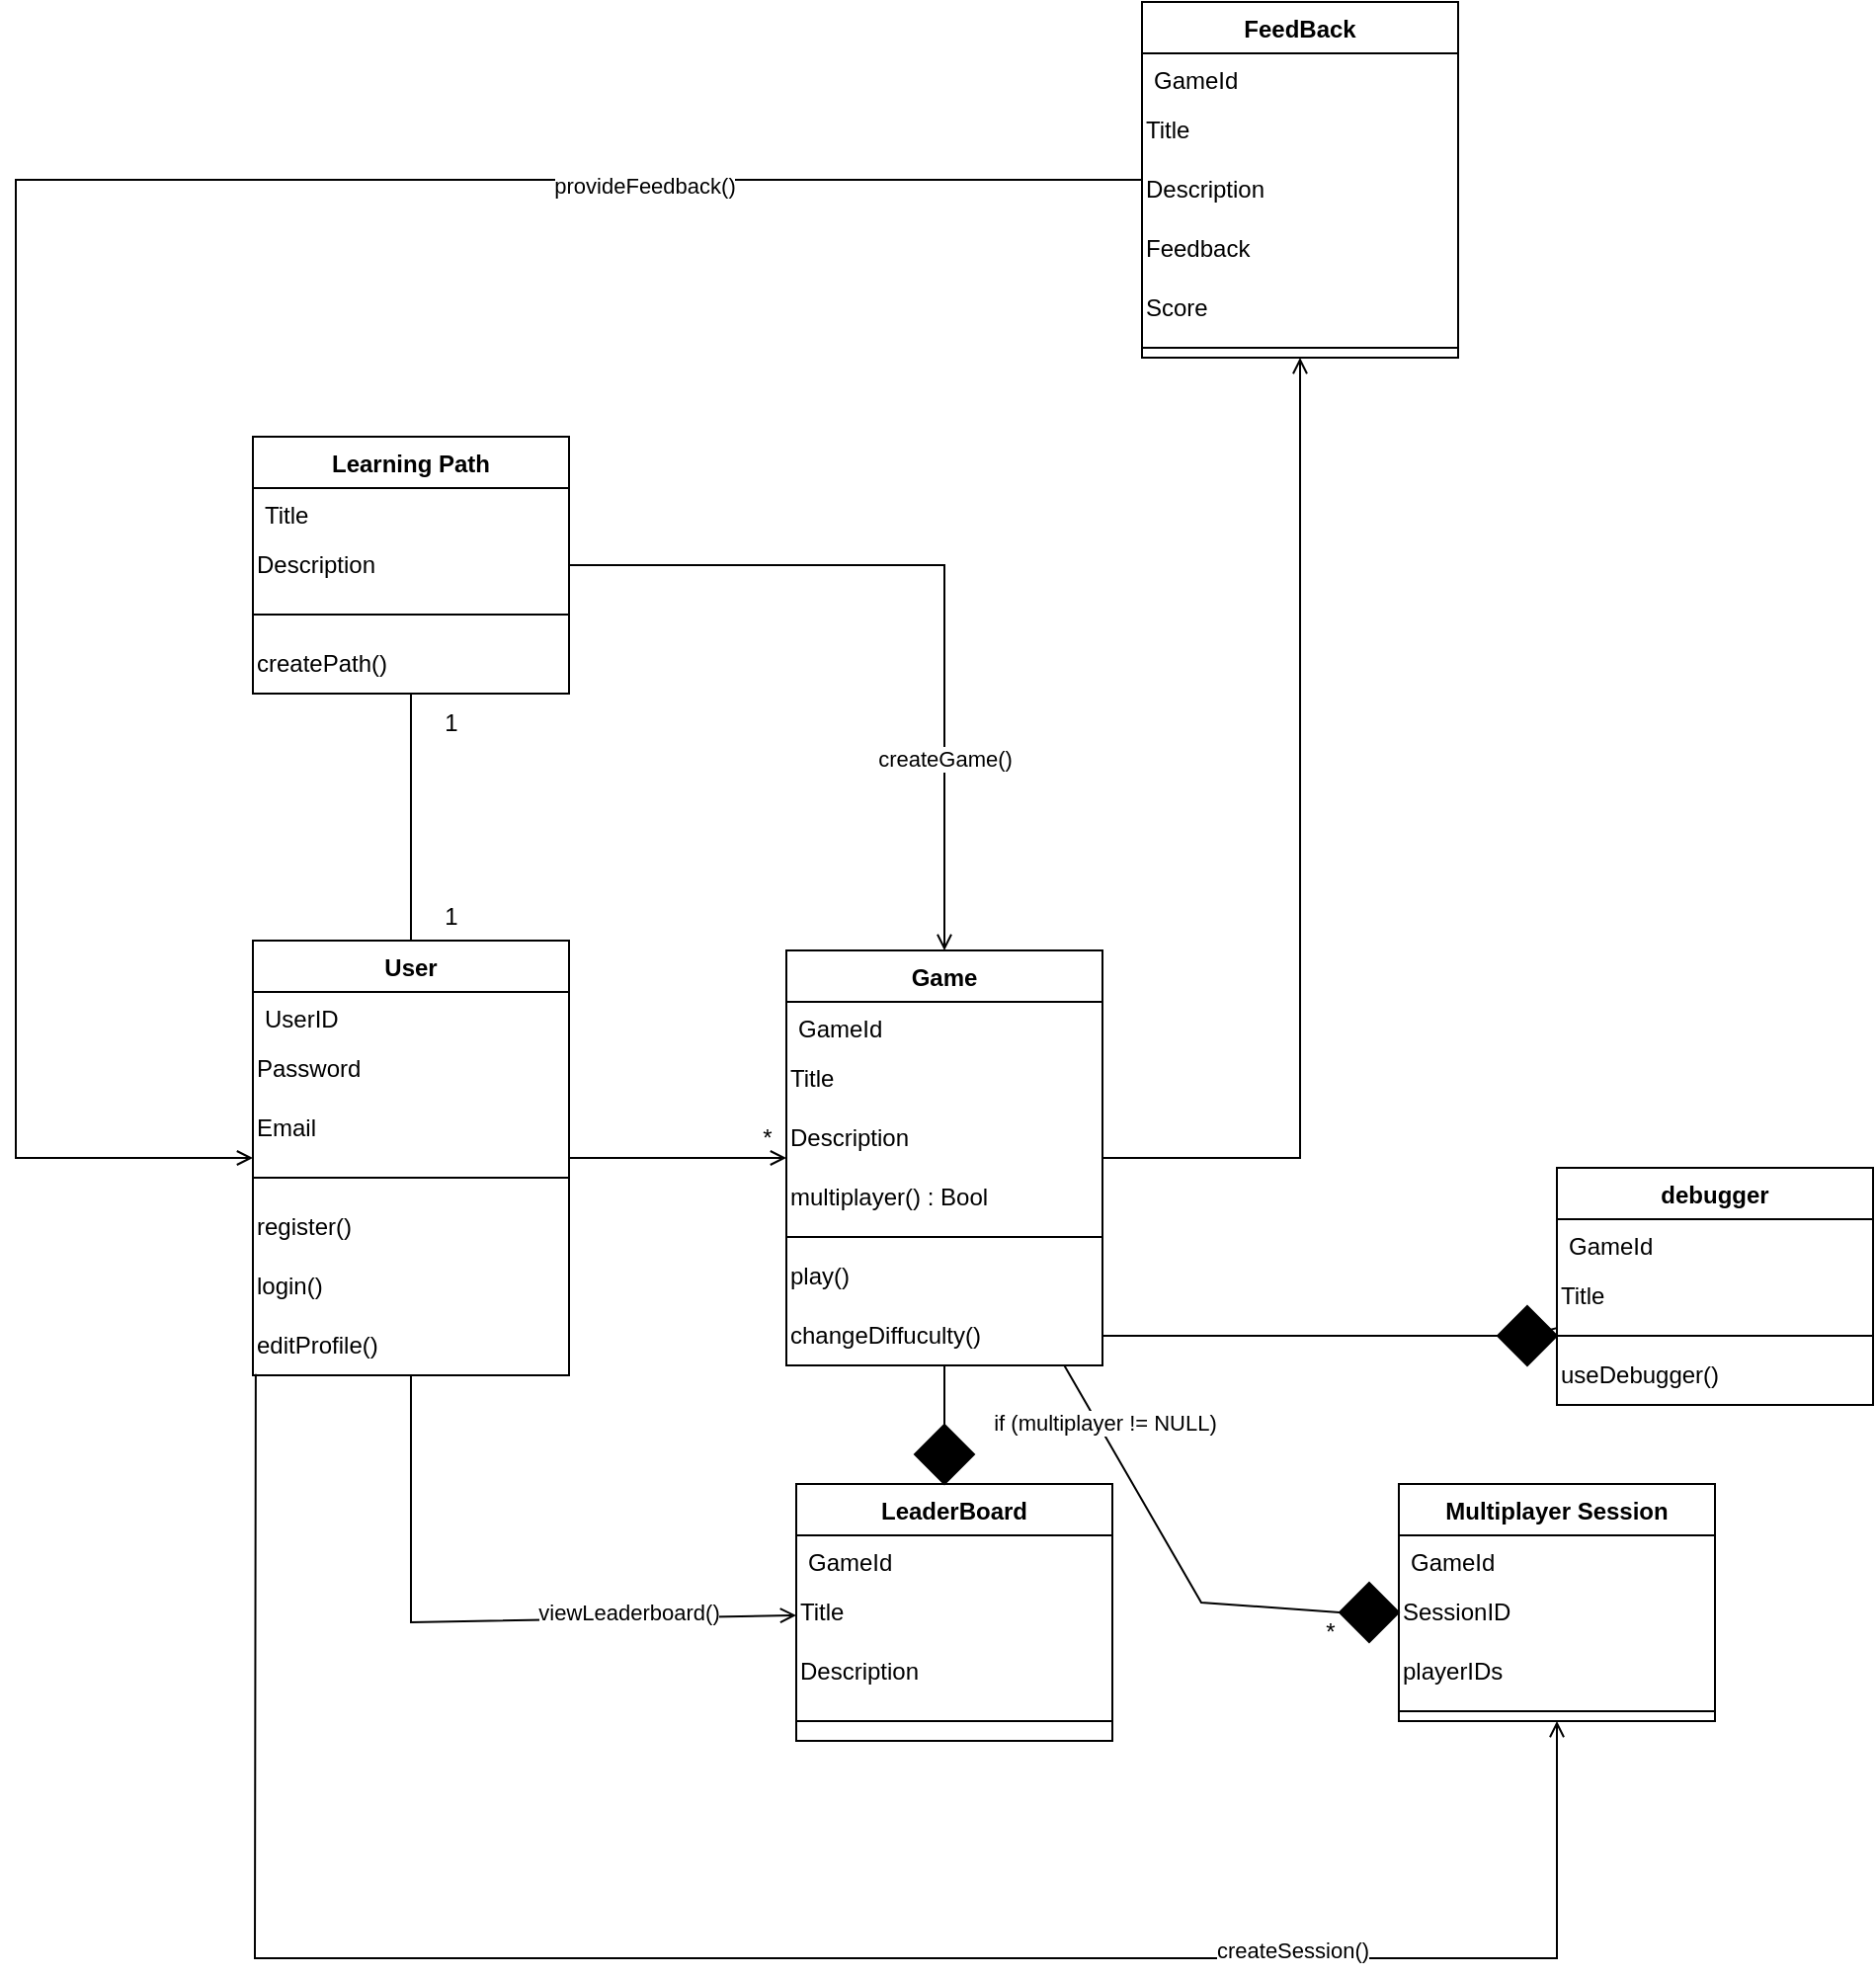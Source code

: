 <mxfile version="22.0.4" type="github">
  <diagram name="Page-1" id="pY-ZFwiOUdIzHV5ewGn6">
    <mxGraphModel dx="1035" dy="1915" grid="1" gridSize="10" guides="1" tooltips="1" connect="1" arrows="1" fold="1" page="1" pageScale="1" pageWidth="850" pageHeight="1100" math="0" shadow="0">
      <root>
        <mxCell id="0" />
        <mxCell id="1" parent="0" />
        <mxCell id="7C8xcJrHrY4QOSxnhiZb-1" value="User" style="swimlane;fontStyle=1;align=center;verticalAlign=top;childLayout=stackLayout;horizontal=1;startSize=26;horizontalStack=0;resizeParent=1;resizeParentMax=0;resizeLast=0;collapsible=1;marginBottom=0;whiteSpace=wrap;html=1;" vertex="1" parent="1">
          <mxGeometry x="180" y="175" width="160" height="220" as="geometry" />
        </mxCell>
        <mxCell id="7C8xcJrHrY4QOSxnhiZb-2" value="UserID" style="text;strokeColor=none;fillColor=none;align=left;verticalAlign=top;spacingLeft=4;spacingRight=4;overflow=hidden;rotatable=0;points=[[0,0.5],[1,0.5]];portConstraint=eastwest;whiteSpace=wrap;html=1;" vertex="1" parent="7C8xcJrHrY4QOSxnhiZb-1">
          <mxGeometry y="26" width="160" height="24" as="geometry" />
        </mxCell>
        <mxCell id="7C8xcJrHrY4QOSxnhiZb-5" value="Password" style="text;html=1;align=left;verticalAlign=middle;resizable=0;points=[];autosize=1;strokeColor=none;fillColor=none;" vertex="1" parent="7C8xcJrHrY4QOSxnhiZb-1">
          <mxGeometry y="50" width="160" height="30" as="geometry" />
        </mxCell>
        <mxCell id="7C8xcJrHrY4QOSxnhiZb-6" value="Email" style="text;html=1;align=left;verticalAlign=middle;resizable=0;points=[];autosize=1;strokeColor=none;fillColor=none;" vertex="1" parent="7C8xcJrHrY4QOSxnhiZb-1">
          <mxGeometry y="80" width="160" height="30" as="geometry" />
        </mxCell>
        <mxCell id="7C8xcJrHrY4QOSxnhiZb-3" value="" style="line;strokeWidth=1;fillColor=none;align=left;verticalAlign=middle;spacingTop=-1;spacingLeft=3;spacingRight=3;rotatable=0;labelPosition=right;points=[];portConstraint=eastwest;strokeColor=inherit;" vertex="1" parent="7C8xcJrHrY4QOSxnhiZb-1">
          <mxGeometry y="110" width="160" height="20" as="geometry" />
        </mxCell>
        <mxCell id="7C8xcJrHrY4QOSxnhiZb-8" value="register()" style="text;html=1;align=left;verticalAlign=middle;resizable=0;points=[];autosize=1;strokeColor=none;fillColor=none;" vertex="1" parent="7C8xcJrHrY4QOSxnhiZb-1">
          <mxGeometry y="130" width="160" height="30" as="geometry" />
        </mxCell>
        <mxCell id="7C8xcJrHrY4QOSxnhiZb-10" value="login()" style="text;html=1;align=left;verticalAlign=middle;resizable=0;points=[];autosize=1;strokeColor=none;fillColor=none;" vertex="1" parent="7C8xcJrHrY4QOSxnhiZb-1">
          <mxGeometry y="160" width="160" height="30" as="geometry" />
        </mxCell>
        <mxCell id="7C8xcJrHrY4QOSxnhiZb-11" value="editProfile()" style="text;html=1;align=left;verticalAlign=middle;resizable=0;points=[];autosize=1;strokeColor=none;fillColor=none;" vertex="1" parent="7C8xcJrHrY4QOSxnhiZb-1">
          <mxGeometry y="190" width="160" height="30" as="geometry" />
        </mxCell>
        <mxCell id="7C8xcJrHrY4QOSxnhiZb-12" value="Game" style="swimlane;fontStyle=1;align=center;verticalAlign=top;childLayout=stackLayout;horizontal=1;startSize=26;horizontalStack=0;resizeParent=1;resizeParentMax=0;resizeLast=0;collapsible=1;marginBottom=0;whiteSpace=wrap;html=1;" vertex="1" parent="1">
          <mxGeometry x="450" y="180" width="160" height="210" as="geometry" />
        </mxCell>
        <mxCell id="7C8xcJrHrY4QOSxnhiZb-13" value="GameId" style="text;strokeColor=none;fillColor=none;align=left;verticalAlign=top;spacingLeft=4;spacingRight=4;overflow=hidden;rotatable=0;points=[[0,0.5],[1,0.5]];portConstraint=eastwest;whiteSpace=wrap;html=1;" vertex="1" parent="7C8xcJrHrY4QOSxnhiZb-12">
          <mxGeometry y="26" width="160" height="24" as="geometry" />
        </mxCell>
        <mxCell id="7C8xcJrHrY4QOSxnhiZb-14" value="Title" style="text;html=1;align=left;verticalAlign=middle;resizable=0;points=[];autosize=1;strokeColor=none;fillColor=none;" vertex="1" parent="7C8xcJrHrY4QOSxnhiZb-12">
          <mxGeometry y="50" width="160" height="30" as="geometry" />
        </mxCell>
        <mxCell id="7C8xcJrHrY4QOSxnhiZb-15" value="Description" style="text;html=1;align=left;verticalAlign=middle;resizable=0;points=[];autosize=1;strokeColor=none;fillColor=none;" vertex="1" parent="7C8xcJrHrY4QOSxnhiZb-12">
          <mxGeometry y="80" width="160" height="30" as="geometry" />
        </mxCell>
        <mxCell id="7C8xcJrHrY4QOSxnhiZb-63" value="multiplayer() : Bool" style="text;html=1;align=left;verticalAlign=middle;resizable=0;points=[];autosize=1;strokeColor=none;fillColor=none;" vertex="1" parent="7C8xcJrHrY4QOSxnhiZb-12">
          <mxGeometry y="110" width="160" height="30" as="geometry" />
        </mxCell>
        <mxCell id="7C8xcJrHrY4QOSxnhiZb-16" value="" style="line;strokeWidth=1;fillColor=none;align=left;verticalAlign=middle;spacingTop=-1;spacingLeft=3;spacingRight=3;rotatable=0;labelPosition=right;points=[];portConstraint=eastwest;strokeColor=inherit;" vertex="1" parent="7C8xcJrHrY4QOSxnhiZb-12">
          <mxGeometry y="140" width="160" height="10" as="geometry" />
        </mxCell>
        <mxCell id="7C8xcJrHrY4QOSxnhiZb-18" value="play()" style="text;html=1;align=left;verticalAlign=middle;resizable=0;points=[];autosize=1;strokeColor=none;fillColor=none;" vertex="1" parent="7C8xcJrHrY4QOSxnhiZb-12">
          <mxGeometry y="150" width="160" height="30" as="geometry" />
        </mxCell>
        <mxCell id="7C8xcJrHrY4QOSxnhiZb-21" value="changeDiffuculty()" style="text;html=1;align=left;verticalAlign=middle;resizable=0;points=[];autosize=1;strokeColor=none;fillColor=none;" vertex="1" parent="7C8xcJrHrY4QOSxnhiZb-12">
          <mxGeometry y="180" width="160" height="30" as="geometry" />
        </mxCell>
        <mxCell id="7C8xcJrHrY4QOSxnhiZb-22" value="" style="endArrow=open;html=1;rounded=0;endFill=0;" edge="1" parent="1" source="7C8xcJrHrY4QOSxnhiZb-1" target="7C8xcJrHrY4QOSxnhiZb-12">
          <mxGeometry width="50" height="50" relative="1" as="geometry">
            <mxPoint x="420" y="380" as="sourcePoint" />
            <mxPoint x="470" y="330" as="targetPoint" />
          </mxGeometry>
        </mxCell>
        <mxCell id="7C8xcJrHrY4QOSxnhiZb-23" value="*" style="text;html=1;align=center;verticalAlign=middle;resizable=0;points=[];autosize=1;strokeColor=none;fillColor=none;" vertex="1" parent="1">
          <mxGeometry x="425" y="260" width="30" height="30" as="geometry" />
        </mxCell>
        <mxCell id="7C8xcJrHrY4QOSxnhiZb-24" value="LeaderBoard" style="swimlane;fontStyle=1;align=center;verticalAlign=top;childLayout=stackLayout;horizontal=1;startSize=26;horizontalStack=0;resizeParent=1;resizeParentMax=0;resizeLast=0;collapsible=1;marginBottom=0;whiteSpace=wrap;html=1;" vertex="1" parent="1">
          <mxGeometry x="455" y="450" width="160" height="130" as="geometry" />
        </mxCell>
        <mxCell id="7C8xcJrHrY4QOSxnhiZb-25" value="GameId" style="text;strokeColor=none;fillColor=none;align=left;verticalAlign=top;spacingLeft=4;spacingRight=4;overflow=hidden;rotatable=0;points=[[0,0.5],[1,0.5]];portConstraint=eastwest;whiteSpace=wrap;html=1;" vertex="1" parent="7C8xcJrHrY4QOSxnhiZb-24">
          <mxGeometry y="26" width="160" height="24" as="geometry" />
        </mxCell>
        <mxCell id="7C8xcJrHrY4QOSxnhiZb-26" value="Title" style="text;html=1;align=left;verticalAlign=middle;resizable=0;points=[];autosize=1;strokeColor=none;fillColor=none;" vertex="1" parent="7C8xcJrHrY4QOSxnhiZb-24">
          <mxGeometry y="50" width="160" height="30" as="geometry" />
        </mxCell>
        <mxCell id="7C8xcJrHrY4QOSxnhiZb-27" value="Description" style="text;html=1;align=left;verticalAlign=middle;resizable=0;points=[];autosize=1;strokeColor=none;fillColor=none;" vertex="1" parent="7C8xcJrHrY4QOSxnhiZb-24">
          <mxGeometry y="80" width="160" height="30" as="geometry" />
        </mxCell>
        <mxCell id="7C8xcJrHrY4QOSxnhiZb-28" value="" style="line;strokeWidth=1;fillColor=none;align=left;verticalAlign=middle;spacingTop=-1;spacingLeft=3;spacingRight=3;rotatable=0;labelPosition=right;points=[];portConstraint=eastwest;strokeColor=inherit;" vertex="1" parent="7C8xcJrHrY4QOSxnhiZb-24">
          <mxGeometry y="110" width="160" height="20" as="geometry" />
        </mxCell>
        <mxCell id="7C8xcJrHrY4QOSxnhiZb-33" value="" style="endArrow=none;html=1;rounded=0;endFill=0;" edge="1" parent="1" source="7C8xcJrHrY4QOSxnhiZb-34" target="7C8xcJrHrY4QOSxnhiZb-24">
          <mxGeometry width="50" height="50" relative="1" as="geometry">
            <mxPoint x="380" y="510" as="sourcePoint" />
            <mxPoint x="430" y="460" as="targetPoint" />
          </mxGeometry>
        </mxCell>
        <mxCell id="7C8xcJrHrY4QOSxnhiZb-36" value="" style="endArrow=none;html=1;rounded=0;endFill=0;" edge="1" parent="1" source="7C8xcJrHrY4QOSxnhiZb-12" target="7C8xcJrHrY4QOSxnhiZb-34">
          <mxGeometry width="50" height="50" relative="1" as="geometry">
            <mxPoint x="532" y="410" as="sourcePoint" />
            <mxPoint x="533" y="460" as="targetPoint" />
          </mxGeometry>
        </mxCell>
        <mxCell id="7C8xcJrHrY4QOSxnhiZb-34" value="" style="rhombus;whiteSpace=wrap;html=1;fillColor=#000000;" vertex="1" parent="1">
          <mxGeometry x="515" y="420" width="30" height="30" as="geometry" />
        </mxCell>
        <mxCell id="7C8xcJrHrY4QOSxnhiZb-37" value="" style="endArrow=open;html=1;rounded=0;endFill=0;" edge="1" parent="1" source="7C8xcJrHrY4QOSxnhiZb-1" target="7C8xcJrHrY4QOSxnhiZb-24">
          <mxGeometry width="50" height="50" relative="1" as="geometry">
            <mxPoint x="380" y="510" as="sourcePoint" />
            <mxPoint x="430" y="460" as="targetPoint" />
            <Array as="points">
              <mxPoint x="260" y="520" />
            </Array>
          </mxGeometry>
        </mxCell>
        <mxCell id="7C8xcJrHrY4QOSxnhiZb-38" value="viewLeaderboard()" style="edgeLabel;html=1;align=center;verticalAlign=middle;resizable=0;points=[];" vertex="1" connectable="0" parent="7C8xcJrHrY4QOSxnhiZb-37">
          <mxGeometry x="0.467" y="3" relative="1" as="geometry">
            <mxPoint as="offset" />
          </mxGeometry>
        </mxCell>
        <mxCell id="7C8xcJrHrY4QOSxnhiZb-39" value="Learning Path" style="swimlane;fontStyle=1;align=center;verticalAlign=top;childLayout=stackLayout;horizontal=1;startSize=26;horizontalStack=0;resizeParent=1;resizeParentMax=0;resizeLast=0;collapsible=1;marginBottom=0;whiteSpace=wrap;html=1;" vertex="1" parent="1">
          <mxGeometry x="180" y="-80" width="160" height="130" as="geometry" />
        </mxCell>
        <mxCell id="7C8xcJrHrY4QOSxnhiZb-40" value="Title" style="text;strokeColor=none;fillColor=none;align=left;verticalAlign=top;spacingLeft=4;spacingRight=4;overflow=hidden;rotatable=0;points=[[0,0.5],[1,0.5]];portConstraint=eastwest;whiteSpace=wrap;html=1;" vertex="1" parent="7C8xcJrHrY4QOSxnhiZb-39">
          <mxGeometry y="26" width="160" height="24" as="geometry" />
        </mxCell>
        <mxCell id="7C8xcJrHrY4QOSxnhiZb-41" value="Description&amp;nbsp;" style="text;html=1;align=left;verticalAlign=middle;resizable=0;points=[];autosize=1;strokeColor=none;fillColor=none;" vertex="1" parent="7C8xcJrHrY4QOSxnhiZb-39">
          <mxGeometry y="50" width="160" height="30" as="geometry" />
        </mxCell>
        <mxCell id="7C8xcJrHrY4QOSxnhiZb-43" value="" style="line;strokeWidth=1;fillColor=none;align=left;verticalAlign=middle;spacingTop=-1;spacingLeft=3;spacingRight=3;rotatable=0;labelPosition=right;points=[];portConstraint=eastwest;strokeColor=inherit;" vertex="1" parent="7C8xcJrHrY4QOSxnhiZb-39">
          <mxGeometry y="80" width="160" height="20" as="geometry" />
        </mxCell>
        <mxCell id="7C8xcJrHrY4QOSxnhiZb-44" value="createPath()" style="text;html=1;align=left;verticalAlign=middle;resizable=0;points=[];autosize=1;strokeColor=none;fillColor=none;" vertex="1" parent="7C8xcJrHrY4QOSxnhiZb-39">
          <mxGeometry y="100" width="160" height="30" as="geometry" />
        </mxCell>
        <mxCell id="7C8xcJrHrY4QOSxnhiZb-48" value="" style="endArrow=none;html=1;rounded=0;endFill=0;" edge="1" parent="1" source="7C8xcJrHrY4QOSxnhiZb-1" target="7C8xcJrHrY4QOSxnhiZb-39">
          <mxGeometry width="50" height="50" relative="1" as="geometry">
            <mxPoint x="420" y="180" as="sourcePoint" />
            <mxPoint x="210" y="-40" as="targetPoint" />
          </mxGeometry>
        </mxCell>
        <mxCell id="7C8xcJrHrY4QOSxnhiZb-49" value="1" style="text;html=1;align=center;verticalAlign=middle;resizable=0;points=[];autosize=1;strokeColor=none;fillColor=none;" vertex="1" parent="1">
          <mxGeometry x="265" y="148" width="30" height="30" as="geometry" />
        </mxCell>
        <mxCell id="7C8xcJrHrY4QOSxnhiZb-50" value="1" style="text;html=1;align=center;verticalAlign=middle;resizable=0;points=[];autosize=1;strokeColor=none;fillColor=none;" vertex="1" parent="1">
          <mxGeometry x="265" y="50" width="30" height="30" as="geometry" />
        </mxCell>
        <mxCell id="7C8xcJrHrY4QOSxnhiZb-51" value="" style="endArrow=open;html=1;rounded=0;endFill=0;" edge="1" parent="1" source="7C8xcJrHrY4QOSxnhiZb-39" target="7C8xcJrHrY4QOSxnhiZb-12">
          <mxGeometry width="50" height="50" relative="1" as="geometry">
            <mxPoint x="420" y="280" as="sourcePoint" />
            <mxPoint x="470" y="230" as="targetPoint" />
            <Array as="points">
              <mxPoint x="530" y="-15" />
            </Array>
          </mxGeometry>
        </mxCell>
        <mxCell id="7C8xcJrHrY4QOSxnhiZb-52" value="createGame()" style="edgeLabel;html=1;align=center;verticalAlign=middle;resizable=0;points=[];" vertex="1" connectable="0" parent="7C8xcJrHrY4QOSxnhiZb-51">
          <mxGeometry x="0.492" relative="1" as="geometry">
            <mxPoint y="1" as="offset" />
          </mxGeometry>
        </mxCell>
        <mxCell id="7C8xcJrHrY4QOSxnhiZb-53" value="FeedBack" style="swimlane;fontStyle=1;align=center;verticalAlign=top;childLayout=stackLayout;horizontal=1;startSize=26;horizontalStack=0;resizeParent=1;resizeParentMax=0;resizeLast=0;collapsible=1;marginBottom=0;whiteSpace=wrap;html=1;" vertex="1" parent="1">
          <mxGeometry x="630" y="-300" width="160" height="180" as="geometry" />
        </mxCell>
        <mxCell id="7C8xcJrHrY4QOSxnhiZb-54" value="GameId" style="text;strokeColor=none;fillColor=none;align=left;verticalAlign=top;spacingLeft=4;spacingRight=4;overflow=hidden;rotatable=0;points=[[0,0.5],[1,0.5]];portConstraint=eastwest;whiteSpace=wrap;html=1;" vertex="1" parent="7C8xcJrHrY4QOSxnhiZb-53">
          <mxGeometry y="26" width="160" height="24" as="geometry" />
        </mxCell>
        <mxCell id="7C8xcJrHrY4QOSxnhiZb-55" value="Title" style="text;html=1;align=left;verticalAlign=middle;resizable=0;points=[];autosize=1;strokeColor=none;fillColor=none;" vertex="1" parent="7C8xcJrHrY4QOSxnhiZb-53">
          <mxGeometry y="50" width="160" height="30" as="geometry" />
        </mxCell>
        <mxCell id="7C8xcJrHrY4QOSxnhiZb-56" value="Description" style="text;html=1;align=left;verticalAlign=middle;resizable=0;points=[];autosize=1;strokeColor=none;fillColor=none;" vertex="1" parent="7C8xcJrHrY4QOSxnhiZb-53">
          <mxGeometry y="80" width="160" height="30" as="geometry" />
        </mxCell>
        <mxCell id="7C8xcJrHrY4QOSxnhiZb-61" value="Feedback" style="text;html=1;align=left;verticalAlign=middle;resizable=0;points=[];autosize=1;strokeColor=none;fillColor=none;" vertex="1" parent="7C8xcJrHrY4QOSxnhiZb-53">
          <mxGeometry y="110" width="160" height="30" as="geometry" />
        </mxCell>
        <mxCell id="7C8xcJrHrY4QOSxnhiZb-62" value="Score" style="text;html=1;align=left;verticalAlign=middle;resizable=0;points=[];autosize=1;strokeColor=none;fillColor=none;" vertex="1" parent="7C8xcJrHrY4QOSxnhiZb-53">
          <mxGeometry y="140" width="160" height="30" as="geometry" />
        </mxCell>
        <mxCell id="7C8xcJrHrY4QOSxnhiZb-57" value="" style="line;strokeWidth=1;fillColor=none;align=left;verticalAlign=middle;spacingTop=-1;spacingLeft=3;spacingRight=3;rotatable=0;labelPosition=right;points=[];portConstraint=eastwest;strokeColor=inherit;" vertex="1" parent="7C8xcJrHrY4QOSxnhiZb-53">
          <mxGeometry y="170" width="160" height="10" as="geometry" />
        </mxCell>
        <mxCell id="7C8xcJrHrY4QOSxnhiZb-64" value="" style="endArrow=open;html=1;rounded=0;endFill=0;" edge="1" parent="1" source="7C8xcJrHrY4QOSxnhiZb-12" target="7C8xcJrHrY4QOSxnhiZb-53">
          <mxGeometry width="50" height="50" relative="1" as="geometry">
            <mxPoint x="730" y="260" as="sourcePoint" />
            <mxPoint x="730" y="200" as="targetPoint" />
            <Array as="points">
              <mxPoint x="710" y="285" />
            </Array>
          </mxGeometry>
        </mxCell>
        <mxCell id="7C8xcJrHrY4QOSxnhiZb-65" value="" style="endArrow=open;html=1;rounded=0;endFill=0;" edge="1" parent="1" source="7C8xcJrHrY4QOSxnhiZb-53" target="7C8xcJrHrY4QOSxnhiZb-1">
          <mxGeometry width="50" height="50" relative="1" as="geometry">
            <mxPoint x="560" y="-100" as="sourcePoint" />
            <mxPoint x="60" y="330" as="targetPoint" />
            <Array as="points">
              <mxPoint x="60" y="-210" />
              <mxPoint x="60" y="285" />
            </Array>
          </mxGeometry>
        </mxCell>
        <mxCell id="7C8xcJrHrY4QOSxnhiZb-66" value="provideFeedback()" style="edgeLabel;html=1;align=center;verticalAlign=middle;resizable=0;points=[];" vertex="1" connectable="0" parent="7C8xcJrHrY4QOSxnhiZb-65">
          <mxGeometry x="-0.575" y="3" relative="1" as="geometry">
            <mxPoint as="offset" />
          </mxGeometry>
        </mxCell>
        <mxCell id="7C8xcJrHrY4QOSxnhiZb-67" value="" style="endArrow=none;html=1;rounded=0;" edge="1" parent="1" source="7C8xcJrHrY4QOSxnhiZb-76" target="7C8xcJrHrY4QOSxnhiZb-21">
          <mxGeometry width="50" height="50" relative="1" as="geometry">
            <mxPoint x="850" y="420" as="sourcePoint" />
            <mxPoint x="600" y="380" as="targetPoint" />
          </mxGeometry>
        </mxCell>
        <mxCell id="7C8xcJrHrY4QOSxnhiZb-68" value="debugger" style="swimlane;fontStyle=1;align=center;verticalAlign=top;childLayout=stackLayout;horizontal=1;startSize=26;horizontalStack=0;resizeParent=1;resizeParentMax=0;resizeLast=0;collapsible=1;marginBottom=0;whiteSpace=wrap;html=1;" vertex="1" parent="1">
          <mxGeometry x="840" y="290" width="160" height="120" as="geometry" />
        </mxCell>
        <mxCell id="7C8xcJrHrY4QOSxnhiZb-69" value="GameId" style="text;strokeColor=none;fillColor=none;align=left;verticalAlign=top;spacingLeft=4;spacingRight=4;overflow=hidden;rotatable=0;points=[[0,0.5],[1,0.5]];portConstraint=eastwest;whiteSpace=wrap;html=1;" vertex="1" parent="7C8xcJrHrY4QOSxnhiZb-68">
          <mxGeometry y="26" width="160" height="24" as="geometry" />
        </mxCell>
        <mxCell id="7C8xcJrHrY4QOSxnhiZb-70" value="Title" style="text;html=1;align=left;verticalAlign=middle;resizable=0;points=[];autosize=1;strokeColor=none;fillColor=none;" vertex="1" parent="7C8xcJrHrY4QOSxnhiZb-68">
          <mxGeometry y="50" width="160" height="30" as="geometry" />
        </mxCell>
        <mxCell id="7C8xcJrHrY4QOSxnhiZb-73" value="" style="line;strokeWidth=1;fillColor=none;align=left;verticalAlign=middle;spacingTop=-1;spacingLeft=3;spacingRight=3;rotatable=0;labelPosition=right;points=[];portConstraint=eastwest;strokeColor=inherit;" vertex="1" parent="7C8xcJrHrY4QOSxnhiZb-68">
          <mxGeometry y="80" width="160" height="10" as="geometry" />
        </mxCell>
        <mxCell id="7C8xcJrHrY4QOSxnhiZb-74" value="useDebugger()" style="text;html=1;align=left;verticalAlign=middle;resizable=0;points=[];autosize=1;strokeColor=none;fillColor=none;" vertex="1" parent="7C8xcJrHrY4QOSxnhiZb-68">
          <mxGeometry y="90" width="160" height="30" as="geometry" />
        </mxCell>
        <mxCell id="7C8xcJrHrY4QOSxnhiZb-77" value="" style="endArrow=none;html=1;rounded=0;" edge="1" parent="1" source="7C8xcJrHrY4QOSxnhiZb-68" target="7C8xcJrHrY4QOSxnhiZb-76">
          <mxGeometry width="50" height="50" relative="1" as="geometry">
            <mxPoint x="850" y="413" as="sourcePoint" />
            <mxPoint x="610" y="317" as="targetPoint" />
          </mxGeometry>
        </mxCell>
        <mxCell id="7C8xcJrHrY4QOSxnhiZb-76" value="" style="rhombus;whiteSpace=wrap;html=1;fillColor=#000000;" vertex="1" parent="1">
          <mxGeometry x="810" y="360" width="30" height="30" as="geometry" />
        </mxCell>
        <mxCell id="7C8xcJrHrY4QOSxnhiZb-78" value="Multiplayer Session" style="swimlane;fontStyle=1;align=center;verticalAlign=top;childLayout=stackLayout;horizontal=1;startSize=26;horizontalStack=0;resizeParent=1;resizeParentMax=0;resizeLast=0;collapsible=1;marginBottom=0;whiteSpace=wrap;html=1;" vertex="1" parent="1">
          <mxGeometry x="760" y="450" width="160" height="120" as="geometry" />
        </mxCell>
        <mxCell id="7C8xcJrHrY4QOSxnhiZb-79" value="GameId" style="text;strokeColor=none;fillColor=none;align=left;verticalAlign=top;spacingLeft=4;spacingRight=4;overflow=hidden;rotatable=0;points=[[0,0.5],[1,0.5]];portConstraint=eastwest;whiteSpace=wrap;html=1;" vertex="1" parent="7C8xcJrHrY4QOSxnhiZb-78">
          <mxGeometry y="26" width="160" height="24" as="geometry" />
        </mxCell>
        <mxCell id="7C8xcJrHrY4QOSxnhiZb-80" value="SessionID" style="text;html=1;align=left;verticalAlign=middle;resizable=0;points=[];autosize=1;strokeColor=none;fillColor=none;" vertex="1" parent="7C8xcJrHrY4QOSxnhiZb-78">
          <mxGeometry y="50" width="160" height="30" as="geometry" />
        </mxCell>
        <mxCell id="7C8xcJrHrY4QOSxnhiZb-82" value="playerIDs" style="text;html=1;align=left;verticalAlign=middle;resizable=0;points=[];autosize=1;strokeColor=none;fillColor=none;" vertex="1" parent="7C8xcJrHrY4QOSxnhiZb-78">
          <mxGeometry y="80" width="160" height="30" as="geometry" />
        </mxCell>
        <mxCell id="7C8xcJrHrY4QOSxnhiZb-83" value="" style="line;strokeWidth=1;fillColor=none;align=left;verticalAlign=middle;spacingTop=-1;spacingLeft=3;spacingRight=3;rotatable=0;labelPosition=right;points=[];portConstraint=eastwest;strokeColor=inherit;" vertex="1" parent="7C8xcJrHrY4QOSxnhiZb-78">
          <mxGeometry y="110" width="160" height="10" as="geometry" />
        </mxCell>
        <mxCell id="7C8xcJrHrY4QOSxnhiZb-88" value="" style="endArrow=none;html=1;rounded=0;endFill=0;entryX=0;entryY=0.5;entryDx=0;entryDy=0;" edge="1" parent="1" source="7C8xcJrHrY4QOSxnhiZb-12" target="7C8xcJrHrY4QOSxnhiZb-90">
          <mxGeometry width="50" height="50" relative="1" as="geometry">
            <mxPoint x="730" y="550" as="sourcePoint" />
            <mxPoint x="720" y="520" as="targetPoint" />
            <Array as="points">
              <mxPoint x="660" y="510" />
            </Array>
          </mxGeometry>
        </mxCell>
        <mxCell id="7C8xcJrHrY4QOSxnhiZb-92" value="if (multiplayer != NULL)" style="edgeLabel;html=1;align=center;verticalAlign=middle;resizable=0;points=[];" vertex="1" connectable="0" parent="7C8xcJrHrY4QOSxnhiZb-88">
          <mxGeometry x="-0.662" y="3" relative="1" as="geometry">
            <mxPoint as="offset" />
          </mxGeometry>
        </mxCell>
        <mxCell id="7C8xcJrHrY4QOSxnhiZb-90" value="" style="rhombus;whiteSpace=wrap;html=1;fillColor=#000000;" vertex="1" parent="1">
          <mxGeometry x="730" y="500" width="30" height="30" as="geometry" />
        </mxCell>
        <mxCell id="7C8xcJrHrY4QOSxnhiZb-93" value="*" style="text;html=1;align=center;verticalAlign=middle;resizable=0;points=[];autosize=1;strokeColor=none;fillColor=none;" vertex="1" parent="1">
          <mxGeometry x="710" y="510" width="30" height="30" as="geometry" />
        </mxCell>
        <mxCell id="7C8xcJrHrY4QOSxnhiZb-94" value="" style="endArrow=open;html=1;rounded=0;exitX=0.009;exitY=0.98;exitDx=0;exitDy=0;exitPerimeter=0;endFill=0;" edge="1" parent="1" source="7C8xcJrHrY4QOSxnhiZb-11" target="7C8xcJrHrY4QOSxnhiZb-78">
          <mxGeometry width="50" height="50" relative="1" as="geometry">
            <mxPoint x="490" y="430" as="sourcePoint" />
            <mxPoint x="870" y="690" as="targetPoint" />
            <Array as="points">
              <mxPoint x="181" y="690" />
              <mxPoint x="840" y="690" />
            </Array>
          </mxGeometry>
        </mxCell>
        <mxCell id="7C8xcJrHrY4QOSxnhiZb-95" value="createSession()" style="edgeLabel;html=1;align=center;verticalAlign=middle;resizable=0;points=[];" vertex="1" connectable="0" parent="7C8xcJrHrY4QOSxnhiZb-94">
          <mxGeometry x="0.526" y="4" relative="1" as="geometry">
            <mxPoint as="offset" />
          </mxGeometry>
        </mxCell>
      </root>
    </mxGraphModel>
  </diagram>
</mxfile>
